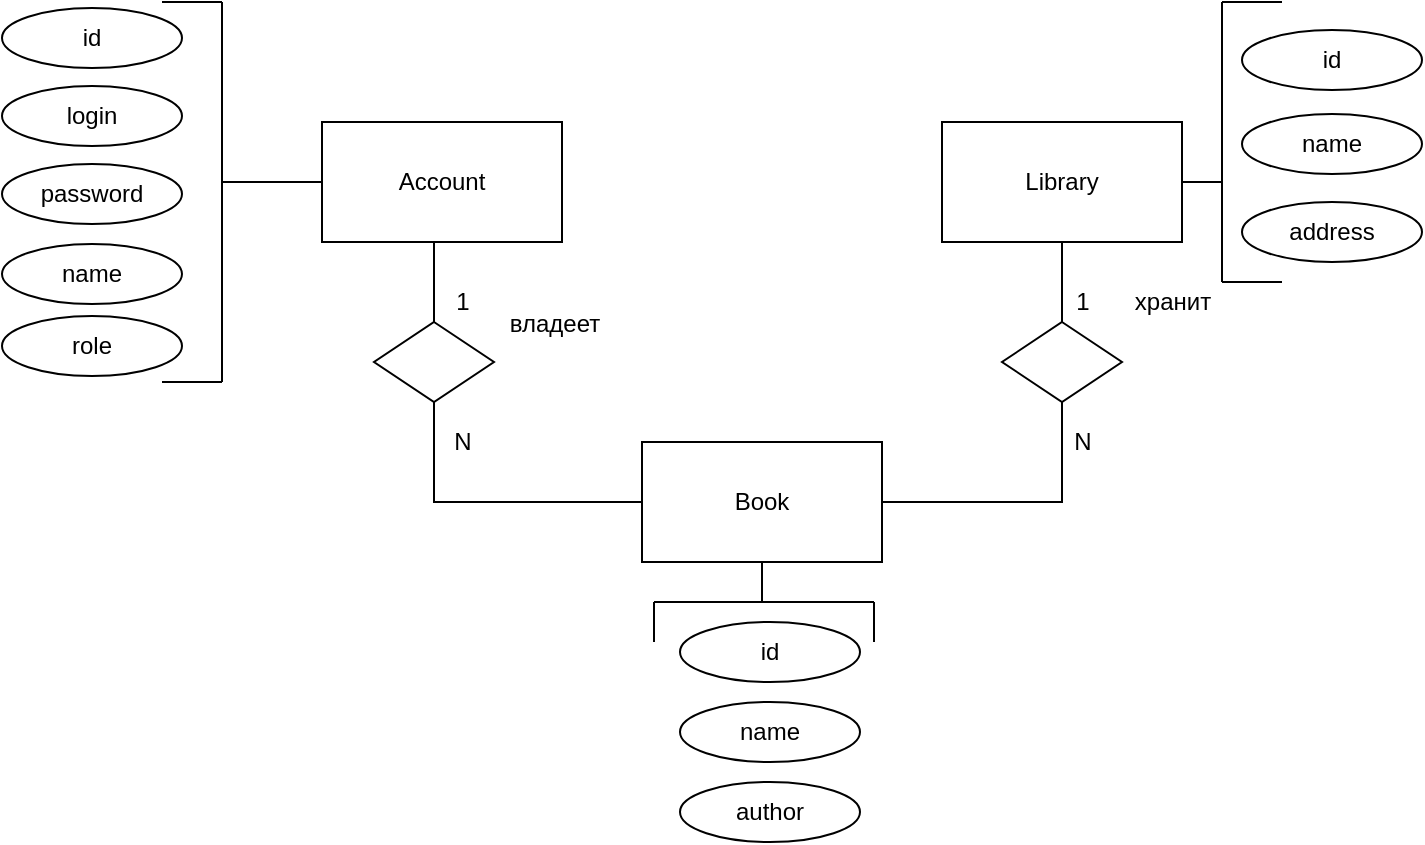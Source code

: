<mxfile version="17.4.6" type="google"><diagram id="4jkYDpEaI6ITP1dcdOnC" name="Page-1"><mxGraphModel grid="1" page="1" gridSize="10" guides="1" tooltips="1" connect="1" arrows="1" fold="1" pageScale="1" pageWidth="827" pageHeight="1169" math="0" shadow="0"><root><mxCell id="0"/><mxCell id="1" parent="0"/><mxCell id="yhC_Raiq_4gzu2LKBzgW-1" value="Book" style="rounded=0;whiteSpace=wrap;html=1;" vertex="1" parent="1"><mxGeometry x="350" y="410" width="120" height="60" as="geometry"/></mxCell><mxCell id="yhC_Raiq_4gzu2LKBzgW-2" value="Library" style="rounded=0;whiteSpace=wrap;html=1;" vertex="1" parent="1"><mxGeometry x="500" y="250" width="120" height="60" as="geometry"/></mxCell><mxCell id="yhC_Raiq_4gzu2LKBzgW-3" value="Account" style="rounded=0;whiteSpace=wrap;html=1;" vertex="1" parent="1"><mxGeometry x="190" y="250" width="120" height="60" as="geometry"/></mxCell><mxCell id="yhC_Raiq_4gzu2LKBzgW-4" value="" style="rhombus;whiteSpace=wrap;html=1;" vertex="1" parent="1"><mxGeometry x="530" y="350" width="60" height="40" as="geometry"/></mxCell><mxCell id="yhC_Raiq_4gzu2LKBzgW-6" value="" style="endArrow=none;html=1;rounded=0;exitX=1;exitY=0.5;exitDx=0;exitDy=0;entryX=0.5;entryY=1;entryDx=0;entryDy=0;" edge="1" parent="1" source="yhC_Raiq_4gzu2LKBzgW-1" target="yhC_Raiq_4gzu2LKBzgW-4"><mxGeometry width="50" height="50" relative="1" as="geometry"><mxPoint x="390" y="420" as="sourcePoint"/><mxPoint x="440" y="370" as="targetPoint"/><Array as="points"><mxPoint x="560" y="440"/></Array></mxGeometry></mxCell><mxCell id="yhC_Raiq_4gzu2LKBzgW-7" value="" style="endArrow=none;html=1;rounded=0;exitX=0.5;exitY=1;exitDx=0;exitDy=0;entryX=0.5;entryY=0;entryDx=0;entryDy=0;" edge="1" parent="1" source="yhC_Raiq_4gzu2LKBzgW-2" target="yhC_Raiq_4gzu2LKBzgW-4"><mxGeometry width="50" height="50" relative="1" as="geometry"><mxPoint x="484" y="450" as="sourcePoint"/><mxPoint x="570" y="400" as="targetPoint"/></mxGeometry></mxCell><mxCell id="yhC_Raiq_4gzu2LKBzgW-8" value="" style="rhombus;whiteSpace=wrap;html=1;" vertex="1" parent="1"><mxGeometry x="216" y="350" width="60" height="40" as="geometry"/></mxCell><mxCell id="yhC_Raiq_4gzu2LKBzgW-9" value="" style="endArrow=none;html=1;rounded=0;exitX=0;exitY=0.5;exitDx=0;exitDy=0;entryX=0.5;entryY=1;entryDx=0;entryDy=0;" edge="1" parent="1" source="yhC_Raiq_4gzu2LKBzgW-1" target="yhC_Raiq_4gzu2LKBzgW-8"><mxGeometry width="50" height="50" relative="1" as="geometry"><mxPoint x="160" y="440" as="sourcePoint"/><mxPoint x="126" y="370" as="targetPoint"/><Array as="points"><mxPoint x="246" y="440"/></Array></mxGeometry></mxCell><mxCell id="yhC_Raiq_4gzu2LKBzgW-10" value="" style="endArrow=none;html=1;rounded=0;exitX=0.5;exitY=1;exitDx=0;exitDy=0;entryX=0.5;entryY=0;entryDx=0;entryDy=0;" edge="1" parent="1" target="yhC_Raiq_4gzu2LKBzgW-8"><mxGeometry width="50" height="50" relative="1" as="geometry"><mxPoint x="246" y="310" as="sourcePoint"/><mxPoint x="256" y="400" as="targetPoint"/></mxGeometry></mxCell><mxCell id="yhC_Raiq_4gzu2LKBzgW-11" value="1" style="text;html=1;align=center;verticalAlign=middle;resizable=0;points=[];autosize=1;strokeColor=none;fillColor=none;" vertex="1" parent="1"><mxGeometry x="560" y="330" width="20" height="20" as="geometry"/></mxCell><mxCell id="yhC_Raiq_4gzu2LKBzgW-12" value="N" style="text;html=1;align=center;verticalAlign=middle;resizable=0;points=[];autosize=1;strokeColor=none;fillColor=none;" vertex="1" parent="1"><mxGeometry x="560" y="400" width="20" height="20" as="geometry"/></mxCell><mxCell id="yhC_Raiq_4gzu2LKBzgW-13" value="1" style="text;html=1;align=center;verticalAlign=middle;resizable=0;points=[];autosize=1;strokeColor=none;fillColor=none;" vertex="1" parent="1"><mxGeometry x="250" y="330" width="20" height="20" as="geometry"/></mxCell><mxCell id="yhC_Raiq_4gzu2LKBzgW-14" value="N" style="text;html=1;align=center;verticalAlign=middle;resizable=0;points=[];autosize=1;strokeColor=none;fillColor=none;" vertex="1" parent="1"><mxGeometry x="250" y="400" width="20" height="20" as="geometry"/></mxCell><mxCell id="yhC_Raiq_4gzu2LKBzgW-15" value="login" style="ellipse;whiteSpace=wrap;html=1;" vertex="1" parent="1"><mxGeometry x="30" y="232" width="90" height="30" as="geometry"/></mxCell><mxCell id="yhC_Raiq_4gzu2LKBzgW-16" value="id" style="ellipse;whiteSpace=wrap;html=1;" vertex="1" parent="1"><mxGeometry x="30" y="193" width="90" height="30" as="geometry"/></mxCell><mxCell id="yhC_Raiq_4gzu2LKBzgW-17" value="password" style="ellipse;whiteSpace=wrap;html=1;" vertex="1" parent="1"><mxGeometry x="30" y="271" width="90" height="30" as="geometry"/></mxCell><mxCell id="yhC_Raiq_4gzu2LKBzgW-18" value="name" style="ellipse;whiteSpace=wrap;html=1;" vertex="1" parent="1"><mxGeometry x="30" y="311" width="90" height="30" as="geometry"/></mxCell><mxCell id="yhC_Raiq_4gzu2LKBzgW-23" value="name" style="ellipse;whiteSpace=wrap;html=1;" vertex="1" parent="1"><mxGeometry x="650" y="246" width="90" height="30" as="geometry"/></mxCell><mxCell id="yhC_Raiq_4gzu2LKBzgW-24" value="id" style="ellipse;whiteSpace=wrap;html=1;" vertex="1" parent="1"><mxGeometry x="650" y="204" width="90" height="30" as="geometry"/></mxCell><mxCell id="yhC_Raiq_4gzu2LKBzgW-25" value="address" style="ellipse;whiteSpace=wrap;html=1;" vertex="1" parent="1"><mxGeometry x="650" y="290" width="90" height="30" as="geometry"/></mxCell><mxCell id="yhC_Raiq_4gzu2LKBzgW-26" value="" style="endArrow=none;html=1;rounded=0;" edge="1" parent="1"><mxGeometry width="50" height="50" relative="1" as="geometry"><mxPoint x="140" y="380" as="sourcePoint"/><mxPoint x="140" y="190" as="targetPoint"/></mxGeometry></mxCell><mxCell id="yhC_Raiq_4gzu2LKBzgW-27" value="" style="endArrow=none;html=1;rounded=0;" edge="1" parent="1"><mxGeometry width="50" height="50" relative="1" as="geometry"><mxPoint x="140" y="380" as="sourcePoint"/><mxPoint x="110" y="380" as="targetPoint"/></mxGeometry></mxCell><mxCell id="yhC_Raiq_4gzu2LKBzgW-28" value="" style="endArrow=none;html=1;rounded=0;" edge="1" parent="1"><mxGeometry width="50" height="50" relative="1" as="geometry"><mxPoint x="140" y="190" as="sourcePoint"/><mxPoint x="110" y="190" as="targetPoint"/></mxGeometry></mxCell><mxCell id="yhC_Raiq_4gzu2LKBzgW-29" value="" style="endArrow=none;html=1;rounded=0;entryX=0;entryY=0.5;entryDx=0;entryDy=0;" edge="1" parent="1" target="yhC_Raiq_4gzu2LKBzgW-3"><mxGeometry width="50" height="50" relative="1" as="geometry"><mxPoint x="140" y="280" as="sourcePoint"/><mxPoint x="330" y="250" as="targetPoint"/></mxGeometry></mxCell><mxCell id="yhC_Raiq_4gzu2LKBzgW-30" value="" style="endArrow=none;html=1;rounded=0;" edge="1" parent="1"><mxGeometry width="50" height="50" relative="1" as="geometry"><mxPoint x="640" y="330" as="sourcePoint"/><mxPoint x="640" y="190" as="targetPoint"/></mxGeometry></mxCell><mxCell id="yhC_Raiq_4gzu2LKBzgW-31" value="" style="endArrow=none;html=1;rounded=0;" edge="1" parent="1"><mxGeometry width="50" height="50" relative="1" as="geometry"><mxPoint x="670" y="330" as="sourcePoint"/><mxPoint x="640" y="330" as="targetPoint"/></mxGeometry></mxCell><mxCell id="yhC_Raiq_4gzu2LKBzgW-32" value="" style="endArrow=none;html=1;rounded=0;" edge="1" parent="1"><mxGeometry width="50" height="50" relative="1" as="geometry"><mxPoint x="640" y="190" as="sourcePoint"/><mxPoint x="670" y="190" as="targetPoint"/></mxGeometry></mxCell><mxCell id="yhC_Raiq_4gzu2LKBzgW-33" value="" style="endArrow=none;html=1;rounded=0;entryX=1;entryY=0.5;entryDx=0;entryDy=0;" edge="1" parent="1" target="yhC_Raiq_4gzu2LKBzgW-2"><mxGeometry width="50" height="50" relative="1" as="geometry"><mxPoint x="640" y="280" as="sourcePoint"/><mxPoint x="690" y="280" as="targetPoint"/></mxGeometry></mxCell><mxCell id="yhC_Raiq_4gzu2LKBzgW-34" value="" style="endArrow=none;html=1;rounded=0;" edge="1" parent="1"><mxGeometry width="50" height="50" relative="1" as="geometry"><mxPoint x="356" y="490" as="sourcePoint"/><mxPoint x="466" y="490" as="targetPoint"/></mxGeometry></mxCell><mxCell id="yhC_Raiq_4gzu2LKBzgW-35" value="" style="endArrow=none;html=1;rounded=0;entryX=0.5;entryY=1;entryDx=0;entryDy=0;" edge="1" parent="1" target="yhC_Raiq_4gzu2LKBzgW-1"><mxGeometry width="50" height="50" relative="1" as="geometry"><mxPoint x="410" y="490" as="sourcePoint"/><mxPoint x="466" y="450" as="targetPoint"/></mxGeometry></mxCell><mxCell id="yhC_Raiq_4gzu2LKBzgW-36" value="" style="endArrow=none;html=1;rounded=0;" edge="1" parent="1"><mxGeometry width="50" height="50" relative="1" as="geometry"><mxPoint x="356" y="490" as="sourcePoint"/><mxPoint x="356" y="510" as="targetPoint"/></mxGeometry></mxCell><mxCell id="yhC_Raiq_4gzu2LKBzgW-37" value="" style="endArrow=none;html=1;rounded=0;" edge="1" parent="1"><mxGeometry width="50" height="50" relative="1" as="geometry"><mxPoint x="466" y="510" as="sourcePoint"/><mxPoint x="466" y="490" as="targetPoint"/></mxGeometry></mxCell><mxCell id="yhC_Raiq_4gzu2LKBzgW-38" value="role" style="ellipse;whiteSpace=wrap;html=1;" vertex="1" parent="1"><mxGeometry x="30" y="347" width="90" height="30" as="geometry"/></mxCell><mxCell id="yhC_Raiq_4gzu2LKBzgW-42" value="владеет" style="text;html=1;align=center;verticalAlign=middle;resizable=0;points=[];autosize=1;strokeColor=none;fillColor=none;" vertex="1" parent="1"><mxGeometry x="276" y="341" width="60" height="20" as="geometry"/></mxCell><mxCell id="yhC_Raiq_4gzu2LKBzgW-43" value="хранит" style="text;html=1;align=center;verticalAlign=middle;resizable=0;points=[];autosize=1;strokeColor=none;fillColor=none;" vertex="1" parent="1"><mxGeometry x="590" y="330" width="50" height="20" as="geometry"/></mxCell><mxCell id="rLslVuw2hR6657tMAo1l-1" value="name" style="ellipse;whiteSpace=wrap;html=1;" vertex="1" parent="1"><mxGeometry x="369" y="540" width="90" height="30" as="geometry"/></mxCell><mxCell id="rLslVuw2hR6657tMAo1l-2" value="author" style="ellipse;whiteSpace=wrap;html=1;" vertex="1" parent="1"><mxGeometry x="369" y="580" width="90" height="30" as="geometry"/></mxCell><mxCell id="rLslVuw2hR6657tMAo1l-3" value="id" style="ellipse;whiteSpace=wrap;html=1;" vertex="1" parent="1"><mxGeometry x="369" y="500" width="90" height="30" as="geometry"/></mxCell></root></mxGraphModel></diagram></mxfile>